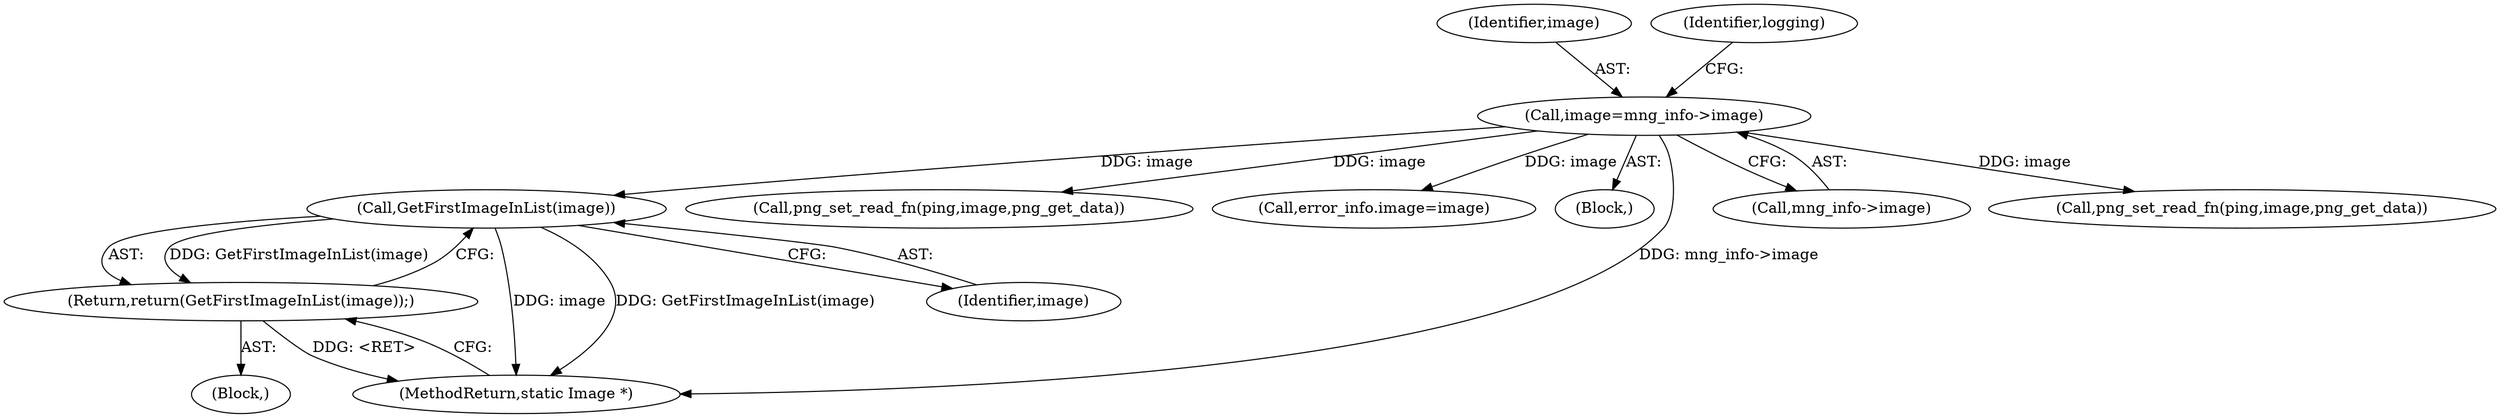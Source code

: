 digraph "0_ImageMagick_8ca35831e91c3db8c6d281d09b605001003bec08@pointer" {
"1000573" [label="(Call,GetFirstImageInList(image))"];
"1000362" [label="(Call,image=mng_info->image)"];
"1000572" [label="(Return,return(GetFirstImageInList(image));)"];
"1000621" [label="(Call,png_set_read_fn(ping,image,png_get_data))"];
"1000572" [label="(Return,return(GetFirstImageInList(image));)"];
"1000363" [label="(Identifier,image)"];
"1000452" [label="(Call,error_info.image=image)"];
"1000178" [label="(Block,)"];
"1000369" [label="(Identifier,logging)"];
"1000540" [label="(Block,)"];
"1005492" [label="(MethodReturn,static Image *)"];
"1000573" [label="(Call,GetFirstImageInList(image))"];
"1000574" [label="(Identifier,image)"];
"1000364" [label="(Call,mng_info->image)"];
"1000362" [label="(Call,image=mng_info->image)"];
"1000626" [label="(Call,png_set_read_fn(ping,image,png_get_data))"];
"1000573" -> "1000572"  [label="AST: "];
"1000573" -> "1000574"  [label="CFG: "];
"1000574" -> "1000573"  [label="AST: "];
"1000572" -> "1000573"  [label="CFG: "];
"1000573" -> "1005492"  [label="DDG: image"];
"1000573" -> "1005492"  [label="DDG: GetFirstImageInList(image)"];
"1000573" -> "1000572"  [label="DDG: GetFirstImageInList(image)"];
"1000362" -> "1000573"  [label="DDG: image"];
"1000362" -> "1000178"  [label="AST: "];
"1000362" -> "1000364"  [label="CFG: "];
"1000363" -> "1000362"  [label="AST: "];
"1000364" -> "1000362"  [label="AST: "];
"1000369" -> "1000362"  [label="CFG: "];
"1000362" -> "1005492"  [label="DDG: mng_info->image"];
"1000362" -> "1000452"  [label="DDG: image"];
"1000362" -> "1000621"  [label="DDG: image"];
"1000362" -> "1000626"  [label="DDG: image"];
"1000572" -> "1000540"  [label="AST: "];
"1005492" -> "1000572"  [label="CFG: "];
"1000572" -> "1005492"  [label="DDG: <RET>"];
}
